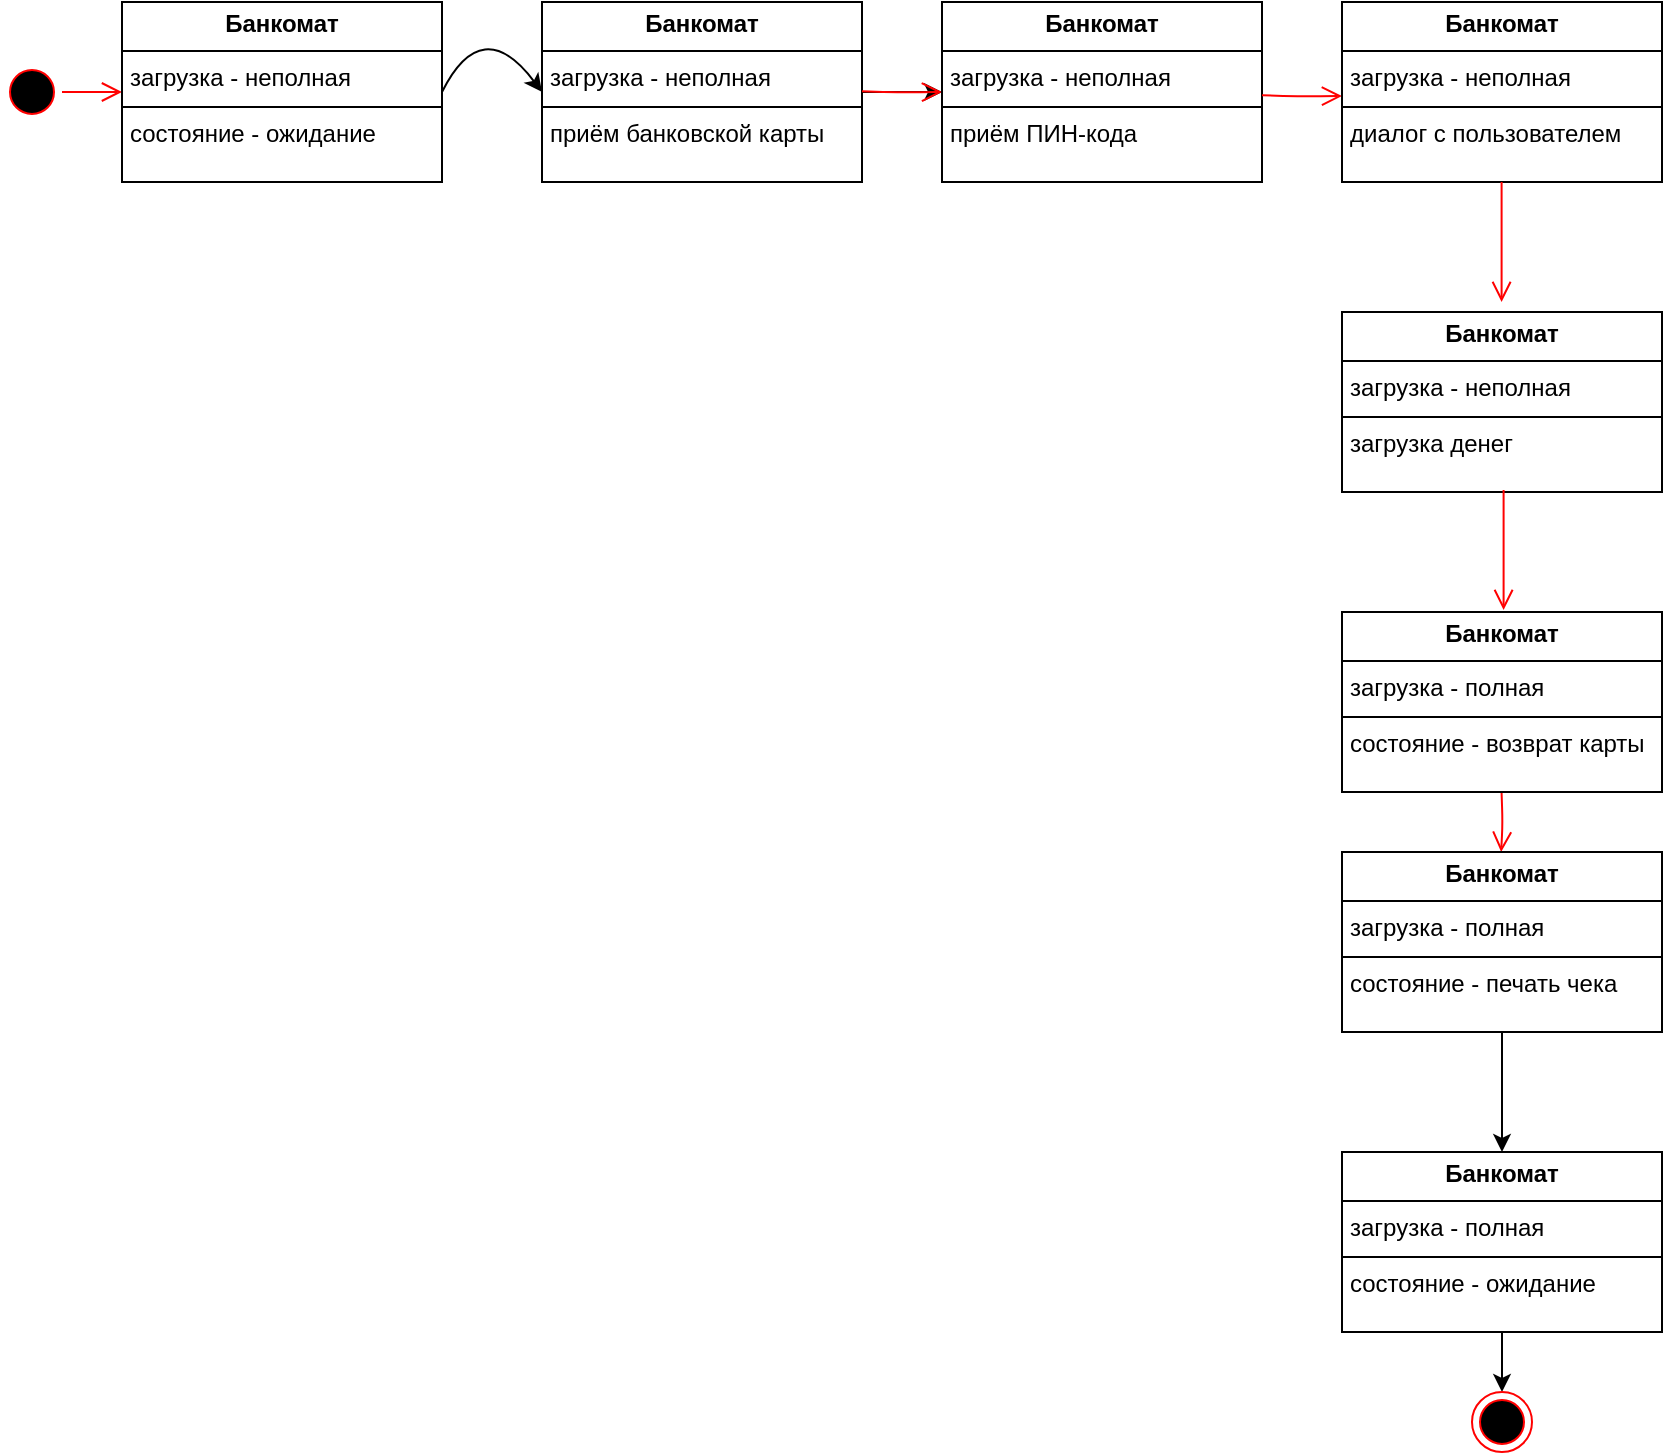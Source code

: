 <mxfile version="24.7.2" type="device">
  <diagram name="Page-1" id="58cdce13-f638-feb5-8d6f-7d28b1aa9fa0">
    <mxGraphModel dx="1195" dy="659" grid="1" gridSize="10" guides="1" tooltips="1" connect="1" arrows="1" fold="1" page="1" pageScale="1" pageWidth="1100" pageHeight="850" background="none" math="0" shadow="0">
      <root>
        <mxCell id="0" />
        <mxCell id="1" parent="0" />
        <mxCell id="382b91b5511bd0f7-1" value="" style="ellipse;html=1;shape=startState;fillColor=#000000;strokeColor=#ff0000;rounded=1;shadow=0;comic=0;labelBackgroundColor=none;fontFamily=Verdana;fontSize=12;fontColor=#000000;align=center;direction=south;" parent="1" vertex="1">
          <mxGeometry x="130" y="135" width="30" height="30" as="geometry" />
        </mxCell>
        <mxCell id="2a3bc250acf0617d-9" style="edgeStyle=orthogonalEdgeStyle;html=1;labelBackgroundColor=none;endArrow=open;endSize=8;strokeColor=#ff0000;fontFamily=Verdana;fontSize=12;align=left;entryX=0;entryY=0.5;entryDx=0;entryDy=0;" parent="1" source="382b91b5511bd0f7-1" target="O3IQsOglV1lwd6TQWVJl-3" edge="1">
          <mxGeometry relative="1" as="geometry">
            <mxPoint x="240" y="150" as="targetPoint" />
          </mxGeometry>
        </mxCell>
        <mxCell id="O3IQsOglV1lwd6TQWVJl-3" value="&lt;p style=&quot;margin:0px;margin-top:4px;text-align:center;&quot;&gt;&lt;b&gt;Банкомат&lt;/b&gt;&lt;/p&gt;&lt;hr size=&quot;1&quot; style=&quot;border-style:solid;&quot;&gt;&lt;p style=&quot;margin:0px;margin-left:4px;&quot;&gt;загрузка - неполная&lt;/p&gt;&lt;hr size=&quot;1&quot; style=&quot;border-style:solid;&quot;&gt;&lt;p style=&quot;margin:0px;margin-left:4px;&quot;&gt;состояние - ожидание&lt;/p&gt;" style="verticalAlign=top;align=left;overflow=fill;html=1;whiteSpace=wrap;" vertex="1" parent="1">
          <mxGeometry x="190" y="105" width="160" height="90" as="geometry" />
        </mxCell>
        <mxCell id="O3IQsOglV1lwd6TQWVJl-9" value="" style="edgeStyle=orthogonalEdgeStyle;rounded=0;orthogonalLoop=1;jettySize=auto;html=1;" edge="1" parent="1" source="O3IQsOglV1lwd6TQWVJl-4" target="O3IQsOglV1lwd6TQWVJl-7">
          <mxGeometry relative="1" as="geometry" />
        </mxCell>
        <mxCell id="O3IQsOglV1lwd6TQWVJl-4" value="&lt;p style=&quot;margin:0px;margin-top:4px;text-align:center;&quot;&gt;&lt;b&gt;Банкомат&lt;/b&gt;&lt;/p&gt;&lt;hr size=&quot;1&quot; style=&quot;border-style:solid;&quot;&gt;&lt;p style=&quot;margin:0px;margin-left:4px;&quot;&gt;загрузка - неполная&lt;/p&gt;&lt;hr size=&quot;1&quot; style=&quot;border-style:solid;&quot;&gt;&lt;p style=&quot;margin:0px;margin-left:4px;&quot;&gt;приём банковской карты&lt;/p&gt;" style="verticalAlign=top;align=left;overflow=fill;html=1;whiteSpace=wrap;" vertex="1" parent="1">
          <mxGeometry x="400" y="105" width="160" height="90" as="geometry" />
        </mxCell>
        <mxCell id="O3IQsOglV1lwd6TQWVJl-6" style="edgeStyle=orthogonalEdgeStyle;html=1;labelBackgroundColor=none;endArrow=open;endSize=8;strokeColor=#ff0000;fontFamily=Verdana;fontSize=12;align=left;" edge="1" parent="1">
          <mxGeometry relative="1" as="geometry">
            <mxPoint x="560" y="149.68" as="sourcePoint" />
            <mxPoint x="600" y="150" as="targetPoint" />
          </mxGeometry>
        </mxCell>
        <mxCell id="O3IQsOglV1lwd6TQWVJl-7" value="&lt;p style=&quot;margin:0px;margin-top:4px;text-align:center;&quot;&gt;&lt;b&gt;Банкомат&lt;/b&gt;&lt;/p&gt;&lt;hr size=&quot;1&quot; style=&quot;border-style:solid;&quot;&gt;&lt;p style=&quot;margin:0px;margin-left:4px;&quot;&gt;загрузка - неполная&lt;/p&gt;&lt;hr size=&quot;1&quot; style=&quot;border-style:solid;&quot;&gt;&lt;p style=&quot;margin:0px;margin-left:4px;&quot;&gt;приём ПИН-кода&lt;/p&gt;" style="verticalAlign=top;align=left;overflow=fill;html=1;whiteSpace=wrap;" vertex="1" parent="1">
          <mxGeometry x="600" y="105" width="160" height="90" as="geometry" />
        </mxCell>
        <mxCell id="O3IQsOglV1lwd6TQWVJl-10" style="edgeStyle=orthogonalEdgeStyle;html=1;labelBackgroundColor=none;endArrow=open;endSize=8;strokeColor=#ff0000;fontFamily=Verdana;fontSize=12;align=left;" edge="1" parent="1">
          <mxGeometry relative="1" as="geometry">
            <mxPoint x="760" y="151.68" as="sourcePoint" />
            <mxPoint x="800" y="152" as="targetPoint" />
          </mxGeometry>
        </mxCell>
        <mxCell id="O3IQsOglV1lwd6TQWVJl-11" value="&lt;p style=&quot;margin:0px;margin-top:4px;text-align:center;&quot;&gt;&lt;b&gt;Банкомат&lt;/b&gt;&lt;/p&gt;&lt;hr size=&quot;1&quot; style=&quot;border-style:solid;&quot;&gt;&lt;p style=&quot;margin:0px;margin-left:4px;&quot;&gt;загрузка - неполная&lt;/p&gt;&lt;hr size=&quot;1&quot; style=&quot;border-style:solid;&quot;&gt;&lt;p style=&quot;margin:0px;margin-left:4px;&quot;&gt;диалог с пользователем&lt;/p&gt;" style="verticalAlign=top;align=left;overflow=fill;html=1;whiteSpace=wrap;" vertex="1" parent="1">
          <mxGeometry x="800" y="105" width="160" height="90" as="geometry" />
        </mxCell>
        <mxCell id="O3IQsOglV1lwd6TQWVJl-12" style="edgeStyle=orthogonalEdgeStyle;html=1;labelBackgroundColor=none;endArrow=open;endSize=8;strokeColor=#ff0000;fontFamily=Verdana;fontSize=12;align=left;" edge="1" parent="1">
          <mxGeometry relative="1" as="geometry">
            <mxPoint x="879.8" y="195" as="sourcePoint" />
            <mxPoint x="879.8" y="255" as="targetPoint" />
          </mxGeometry>
        </mxCell>
        <mxCell id="O3IQsOglV1lwd6TQWVJl-13" value="&lt;p style=&quot;margin:0px;margin-top:4px;text-align:center;&quot;&gt;&lt;b&gt;Банкомат&lt;/b&gt;&lt;/p&gt;&lt;hr size=&quot;1&quot; style=&quot;border-style:solid;&quot;&gt;&lt;p style=&quot;margin:0px;margin-left:4px;&quot;&gt;загрузка - неполная&lt;/p&gt;&lt;hr size=&quot;1&quot; style=&quot;border-style:solid;&quot;&gt;&lt;p style=&quot;margin:0px;margin-left:4px;&quot;&gt;загрузка денег&lt;/p&gt;" style="verticalAlign=top;align=left;overflow=fill;html=1;whiteSpace=wrap;" vertex="1" parent="1">
          <mxGeometry x="800" y="260" width="160" height="90" as="geometry" />
        </mxCell>
        <mxCell id="O3IQsOglV1lwd6TQWVJl-14" style="edgeStyle=orthogonalEdgeStyle;html=1;labelBackgroundColor=none;endArrow=open;endSize=8;strokeColor=#ff0000;fontFamily=Verdana;fontSize=12;align=left;" edge="1" parent="1">
          <mxGeometry relative="1" as="geometry">
            <mxPoint x="880.8" y="349" as="sourcePoint" />
            <mxPoint x="880.8" y="409" as="targetPoint" />
          </mxGeometry>
        </mxCell>
        <mxCell id="O3IQsOglV1lwd6TQWVJl-18" value="" style="edgeStyle=orthogonalEdgeStyle;rounded=0;orthogonalLoop=1;jettySize=auto;html=1;" edge="1" parent="1" source="O3IQsOglV1lwd6TQWVJl-15" target="O3IQsOglV1lwd6TQWVJl-16">
          <mxGeometry relative="1" as="geometry" />
        </mxCell>
        <mxCell id="O3IQsOglV1lwd6TQWVJl-15" value="&lt;p style=&quot;margin:0px;margin-top:4px;text-align:center;&quot;&gt;&lt;b&gt;Банкомат&lt;/b&gt;&lt;/p&gt;&lt;hr size=&quot;1&quot; style=&quot;border-style:solid;&quot;&gt;&lt;p style=&quot;margin:0px;margin-left:4px;&quot;&gt;загрузка - полная&lt;/p&gt;&lt;hr size=&quot;1&quot; style=&quot;border-style:solid;&quot;&gt;&lt;p style=&quot;margin:0px;margin-left:4px;&quot;&gt;состояние - ожидание&lt;/p&gt;" style="verticalAlign=top;align=left;overflow=fill;html=1;whiteSpace=wrap;" vertex="1" parent="1">
          <mxGeometry x="800" y="680" width="160" height="90" as="geometry" />
        </mxCell>
        <mxCell id="O3IQsOglV1lwd6TQWVJl-16" value="" style="ellipse;html=1;shape=endState;fillColor=#000000;strokeColor=#ff0000;" vertex="1" parent="1">
          <mxGeometry x="865" y="800" width="30" height="30" as="geometry" />
        </mxCell>
        <mxCell id="O3IQsOglV1lwd6TQWVJl-17" style="edgeStyle=orthogonalEdgeStyle;html=1;labelBackgroundColor=none;endArrow=open;endSize=8;strokeColor=#ff0000;fontFamily=Verdana;fontSize=12;align=left;" edge="1" parent="1">
          <mxGeometry relative="1" as="geometry">
            <mxPoint x="879.78" y="500" as="sourcePoint" />
            <mxPoint x="879.58" y="530" as="targetPoint" />
          </mxGeometry>
        </mxCell>
        <mxCell id="O3IQsOglV1lwd6TQWVJl-19" value="&lt;p style=&quot;margin:0px;margin-top:4px;text-align:center;&quot;&gt;&lt;b&gt;Банкомат&lt;/b&gt;&lt;/p&gt;&lt;hr size=&quot;1&quot; style=&quot;border-style:solid;&quot;&gt;&lt;p style=&quot;margin:0px;margin-left:4px;&quot;&gt;загрузка - полная&lt;/p&gt;&lt;hr size=&quot;1&quot; style=&quot;border-style:solid;&quot;&gt;&lt;p style=&quot;margin:0px;margin-left:4px;&quot;&gt;состояние - возврат карты&lt;/p&gt;" style="verticalAlign=top;align=left;overflow=fill;html=1;whiteSpace=wrap;" vertex="1" parent="1">
          <mxGeometry x="800" y="410" width="160" height="90" as="geometry" />
        </mxCell>
        <mxCell id="O3IQsOglV1lwd6TQWVJl-21" value="" style="edgeStyle=orthogonalEdgeStyle;rounded=0;orthogonalLoop=1;jettySize=auto;html=1;" edge="1" parent="1" source="O3IQsOglV1lwd6TQWVJl-20" target="O3IQsOglV1lwd6TQWVJl-15">
          <mxGeometry relative="1" as="geometry" />
        </mxCell>
        <mxCell id="O3IQsOglV1lwd6TQWVJl-20" value="&lt;p style=&quot;margin:0px;margin-top:4px;text-align:center;&quot;&gt;&lt;b&gt;Банкомат&lt;/b&gt;&lt;/p&gt;&lt;hr size=&quot;1&quot; style=&quot;border-style:solid;&quot;&gt;&lt;p style=&quot;margin:0px;margin-left:4px;&quot;&gt;загрузка - полная&lt;/p&gt;&lt;hr size=&quot;1&quot; style=&quot;border-style:solid;&quot;&gt;&lt;p style=&quot;margin:0px;margin-left:4px;&quot;&gt;состояние - печать чека&lt;/p&gt;" style="verticalAlign=top;align=left;overflow=fill;html=1;whiteSpace=wrap;" vertex="1" parent="1">
          <mxGeometry x="800" y="530" width="160" height="90" as="geometry" />
        </mxCell>
        <mxCell id="O3IQsOglV1lwd6TQWVJl-24" value="" style="curved=1;endArrow=classic;html=1;rounded=0;" edge="1" parent="1">
          <mxGeometry width="50" height="50" relative="1" as="geometry">
            <mxPoint x="350" y="150" as="sourcePoint" />
            <mxPoint x="400" y="150" as="targetPoint" />
            <Array as="points">
              <mxPoint x="370" y="110" />
              <mxPoint x="400" y="150" />
            </Array>
          </mxGeometry>
        </mxCell>
      </root>
    </mxGraphModel>
  </diagram>
</mxfile>
